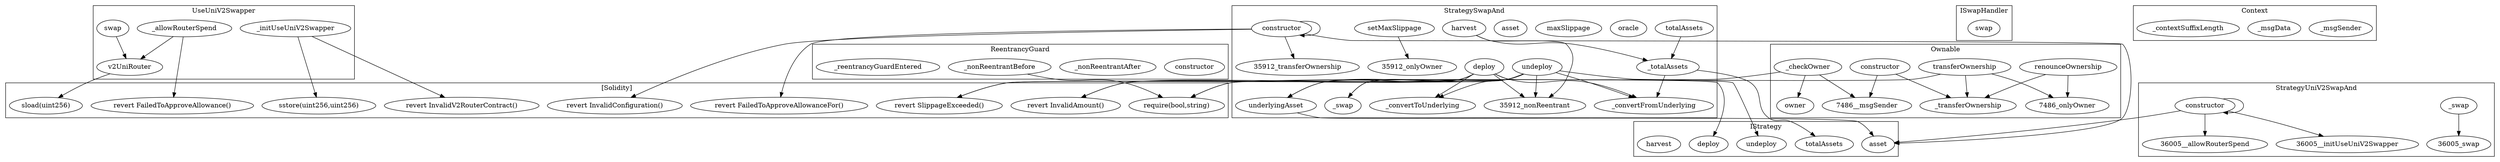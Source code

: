 strict digraph {
subgraph cluster_30627_UseUniV2Swapper {
label = "UseUniV2Swapper"
"30627_v2UniRouter" [label="v2UniRouter"]
"30627__allowRouterSpend" [label="_allowRouterSpend"]
"30627_swap" [label="swap"]
"30627__initUseUniV2Swapper" [label="_initUseUniV2Swapper"]
"30627_swap" -> "30627_v2UniRouter"
"30627__allowRouterSpend" -> "30627_v2UniRouter"
}subgraph cluster_36005_StrategyUniV2SwapAnd {
label = "StrategyUniV2SwapAnd"
"36005__swap" [label="_swap"]
"36005_constructor" [label="constructor"]
"36005_constructor" -> "36005__allowRouterSpend"
"36005_constructor" -> "36005_constructor"
"36005__swap" -> "36005_swap"
"36005_constructor" -> "36005__initUseUniV2Swapper"
}subgraph cluster_37703_IStrategy {
label = "IStrategy"
"37703_deploy" [label="deploy"]
"37703_totalAssets" [label="totalAssets"]
"37703_asset" [label="asset"]
"37703_undeploy" [label="undeploy"]
"37703_harvest" [label="harvest"]
}subgraph cluster_35912_StrategySwapAnd {
label = "StrategySwapAnd"
"35912_harvest" [label="harvest"]
"35912_deploy" [label="deploy"]
"35912__totalAssets" [label="_totalAssets"]
"35912_undeploy" [label="undeploy"]
"35912__convertFromUnderlying" [label="_convertFromUnderlying"]
"35912_oracle" [label="oracle"]
"35912_maxSlippage" [label="maxSlippage"]
"35912__swap" [label="_swap"]
"35912__convertToUnderlying" [label="_convertToUnderlying"]
"35912_underlyingAsset" [label="underlyingAsset"]
"35912_asset" [label="asset"]
"35912_constructor" [label="constructor"]
"35912_totalAssets" [label="totalAssets"]
"35912_setMaxSlippage" [label="setMaxSlippage"]
"35912_constructor" -> "35912_transferOwnership"
"35912_deploy" -> "35912__convertFromUnderlying"
"35912_deploy" -> "35912__convertToUnderlying"
"35912_undeploy" -> "35912__convertFromUnderlying"
"35912_harvest" -> "35912__totalAssets"
"35912_undeploy" -> "35912_nonReentrant"
"35912_deploy" -> "35912_nonReentrant"
"35912_undeploy" -> "35912__swap"
"35912_undeploy" -> "35912__convertToUnderlying"
"35912_deploy" -> "35912_underlyingAsset"
"35912_deploy" -> "35912__swap"
"35912_undeploy" -> "35912_underlyingAsset"
"35912_constructor" -> "35912_constructor"
"35912_setMaxSlippage" -> "35912_onlyOwner"
"35912_harvest" -> "35912_nonReentrant"
"35912__totalAssets" -> "35912__convertFromUnderlying"
"35912_totalAssets" -> "35912__totalAssets"
}subgraph cluster_13424_ReentrancyGuard {
label = "ReentrancyGuard"
"13424_constructor" [label="constructor"]
"13424__nonReentrantAfter" [label="_nonReentrantAfter"]
"13424__nonReentrantBefore" [label="_nonReentrantBefore"]
"13424__reentrancyGuardEntered" [label="_reentrancyGuardEntered"]
}subgraph cluster_37815_ISwapHandler {
label = "ISwapHandler"
"37815_swap" [label="swap"]
}subgraph cluster_17436_Context {
label = "Context"
"17436__msgSender" [label="_msgSender"]
"17436__msgData" [label="_msgData"]
"17436__contextSuffixLength" [label="_contextSuffixLength"]
}subgraph cluster_7486_Ownable {
label = "Ownable"
"7486_constructor" [label="constructor"]
"7486__transferOwnership" [label="_transferOwnership"]
"7486_renounceOwnership" [label="renounceOwnership"]
"7486__checkOwner" [label="_checkOwner"]
"7486_owner" [label="owner"]
"7486_transferOwnership" [label="transferOwnership"]
"7486__checkOwner" -> "7486_owner"
"7486__checkOwner" -> "7486__msgSender"
"7486_constructor" -> "7486__msgSender"
"7486_transferOwnership" -> "7486_onlyOwner"
"7486_renounceOwnership" -> "7486_onlyOwner"
"7486_constructor" -> "7486__transferOwnership"
"7486_transferOwnership" -> "7486__transferOwnership"
"7486_renounceOwnership" -> "7486__transferOwnership"
}subgraph cluster_solidity {
label = "[Solidity]"
"revert InvalidAmount()" 
"sload(uint256)" 
"revert FailedToApproveAllowanceFor()" 
"require(bool,string)" 
"revert InvalidV2RouterContract()" 
"revert SlippageExceeded()" 
"revert InvalidConfiguration()" 
"revert FailedToApproveAllowance()" 
"sstore(uint256,uint256)" 
"30627__initUseUniV2Swapper" -> "revert InvalidV2RouterContract()"
"30627__allowRouterSpend" -> "revert FailedToApproveAllowance()"
"30627_v2UniRouter" -> "sload(uint256)"
"7486_transferOwnership" -> "require(bool,string)"
"13424__nonReentrantBefore" -> "require(bool,string)"
"35912_undeploy" -> "revert InvalidAmount()"
"35912_deploy" -> "revert SlippageExceeded()"
"30627__initUseUniV2Swapper" -> "sstore(uint256,uint256)"
"35912_constructor" -> "revert FailedToApproveAllowanceFor()"
"35912_deploy" -> "revert InvalidAmount()"
"35912_constructor" -> "revert InvalidConfiguration()"
"35912_undeploy" -> "revert SlippageExceeded()"
"7486__checkOwner" -> "require(bool,string)"
}"36005_constructor" -> "37703_asset"
"35912_constructor" -> "37703_asset"
"35912_undeploy" -> "37703_undeploy"
"35912__totalAssets" -> "37703_totalAssets"
"35912_underlyingAsset" -> "37703_asset"
"35912_deploy" -> "37703_deploy"
}